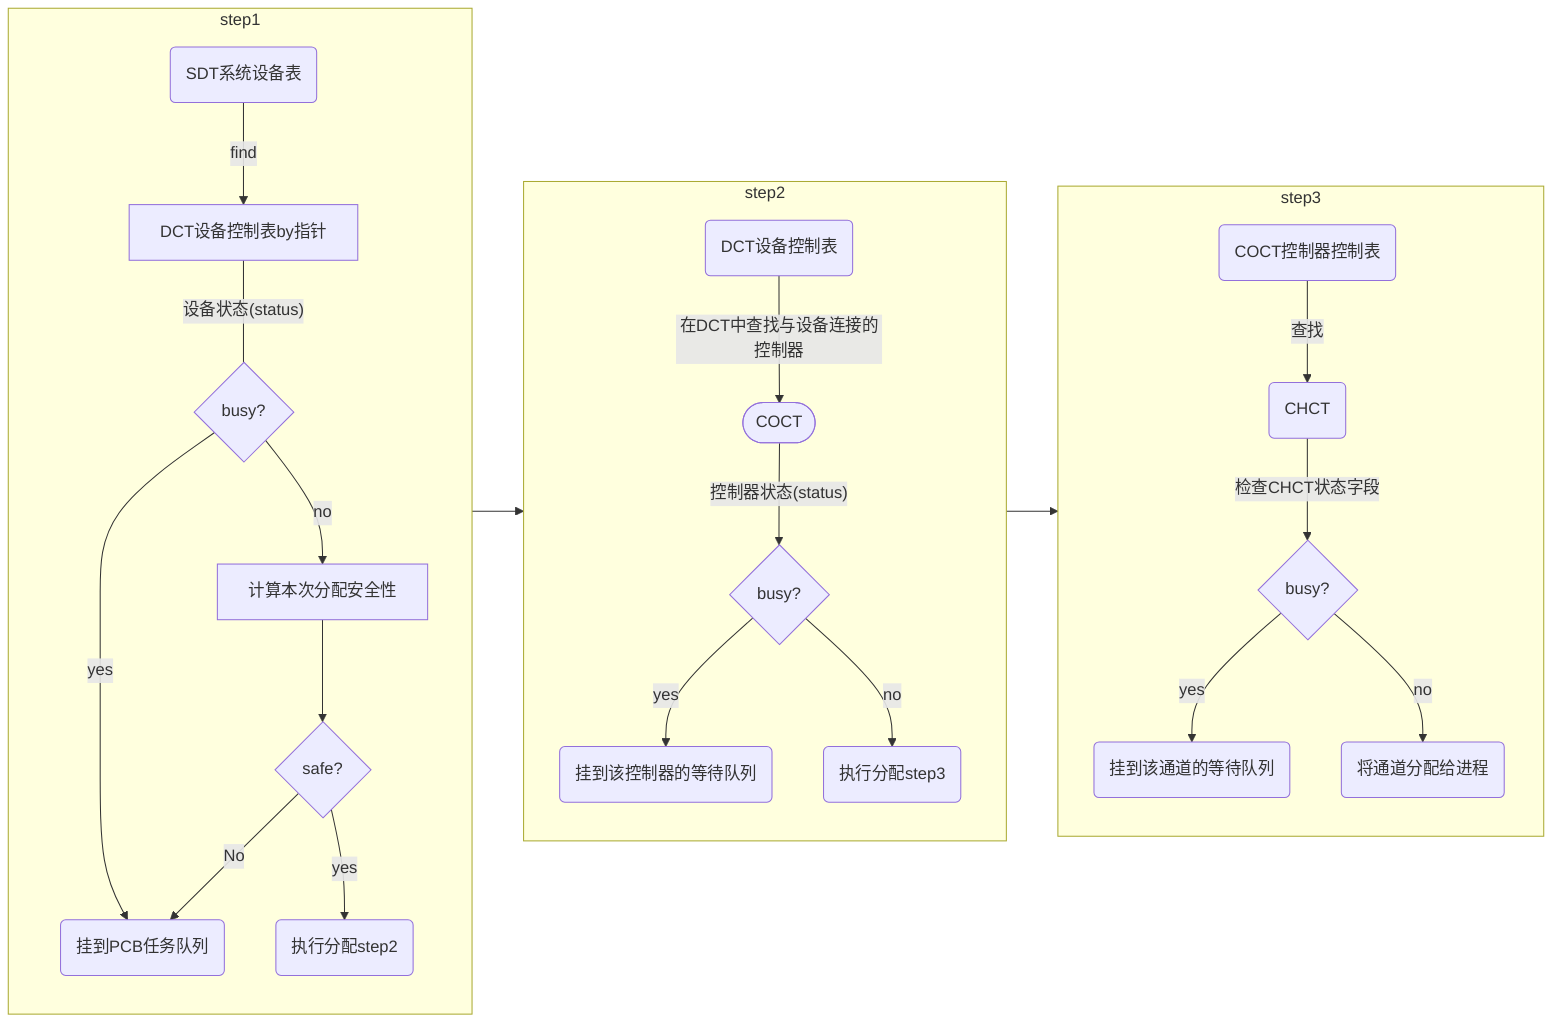 flowchart LR
    subgraph  s1 [step1]
        direction TB
    check_SDT(SDT系统设备表)--find-->dct["DCT设备控制表by指针"]
    dct --"设备状态(status)"--- is_busy_device{busy?}
    append_device(挂到PCB任务队列)
    safety[计算本次分配安全性]
    is_busy_device -->|yes|append_device
    is_busy_device -->|no|safety
    is_safe{safe?}
    safety-->is_safe
    is_safe-->|yes|assign_device(执行分配step2)
    is_safe-->|No|append_device
    end

    %%assign_device
    subgraph s2 [step2]
        direction TB
    dct2(DCT设备控制表) --在DCT中查找与设备连接的控制器-->coct([COCT])
    coct --"控制器状态(status)"--> is_busy_controller{busy?}
    append_controller(挂到该控制器的等待队列)
    is_busy_controller -->|yes|append_controller 
    is_busy_controller -->|no|assign_controller(执行分配step3)
    end
  


    subgraph s3 [step3]
        direction TB

    %%use the square bracket `[]` to name the group(subgraph) to be connect with other part of the flowchart
    coct2(COCT控制器控制表)--查找-->chct(CHCT)
    is_chct_busy{busy?}
    append_chct(挂到该通道的等待队列)
    assign_chct(将通道分配给进程)
    chct--检查CHCT状态字段-->is_chct_busy-->|yes|append_chct
    is_chct_busy-->|no|assign_chct
    end
    s1-->s2-->s3